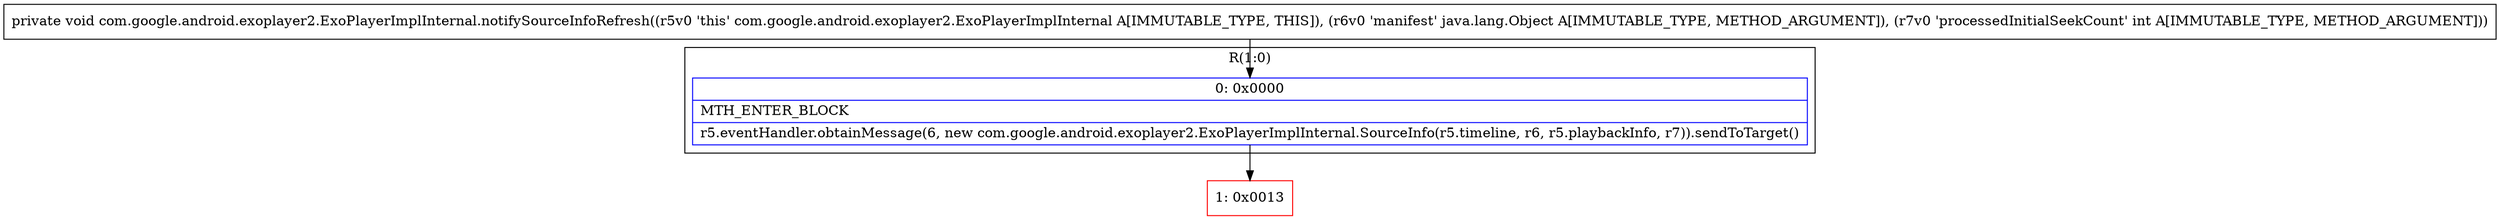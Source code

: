 digraph "CFG forcom.google.android.exoplayer2.ExoPlayerImplInternal.notifySourceInfoRefresh(Ljava\/lang\/Object;I)V" {
subgraph cluster_Region_1596343161 {
label = "R(1:0)";
node [shape=record,color=blue];
Node_0 [shape=record,label="{0\:\ 0x0000|MTH_ENTER_BLOCK\l|r5.eventHandler.obtainMessage(6, new com.google.android.exoplayer2.ExoPlayerImplInternal.SourceInfo(r5.timeline, r6, r5.playbackInfo, r7)).sendToTarget()\l}"];
}
Node_1 [shape=record,color=red,label="{1\:\ 0x0013}"];
MethodNode[shape=record,label="{private void com.google.android.exoplayer2.ExoPlayerImplInternal.notifySourceInfoRefresh((r5v0 'this' com.google.android.exoplayer2.ExoPlayerImplInternal A[IMMUTABLE_TYPE, THIS]), (r6v0 'manifest' java.lang.Object A[IMMUTABLE_TYPE, METHOD_ARGUMENT]), (r7v0 'processedInitialSeekCount' int A[IMMUTABLE_TYPE, METHOD_ARGUMENT])) }"];
MethodNode -> Node_0;
Node_0 -> Node_1;
}

